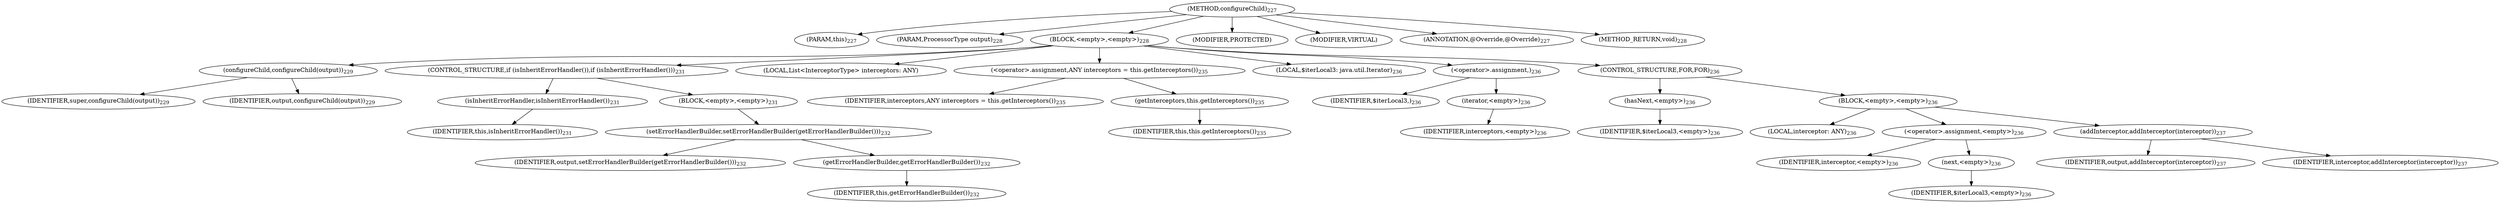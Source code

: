 digraph "configureChild" {  
"556" [label = <(METHOD,configureChild)<SUB>227</SUB>> ]
"44" [label = <(PARAM,this)<SUB>227</SUB>> ]
"557" [label = <(PARAM,ProcessorType output)<SUB>228</SUB>> ]
"558" [label = <(BLOCK,&lt;empty&gt;,&lt;empty&gt;)<SUB>228</SUB>> ]
"559" [label = <(configureChild,configureChild(output))<SUB>229</SUB>> ]
"560" [label = <(IDENTIFIER,super,configureChild(output))<SUB>229</SUB>> ]
"561" [label = <(IDENTIFIER,output,configureChild(output))<SUB>229</SUB>> ]
"562" [label = <(CONTROL_STRUCTURE,if (isInheritErrorHandler()),if (isInheritErrorHandler()))<SUB>231</SUB>> ]
"563" [label = <(isInheritErrorHandler,isInheritErrorHandler())<SUB>231</SUB>> ]
"43" [label = <(IDENTIFIER,this,isInheritErrorHandler())<SUB>231</SUB>> ]
"564" [label = <(BLOCK,&lt;empty&gt;,&lt;empty&gt;)<SUB>231</SUB>> ]
"565" [label = <(setErrorHandlerBuilder,setErrorHandlerBuilder(getErrorHandlerBuilder()))<SUB>232</SUB>> ]
"566" [label = <(IDENTIFIER,output,setErrorHandlerBuilder(getErrorHandlerBuilder()))<SUB>232</SUB>> ]
"567" [label = <(getErrorHandlerBuilder,getErrorHandlerBuilder())<SUB>232</SUB>> ]
"45" [label = <(IDENTIFIER,this,getErrorHandlerBuilder())<SUB>232</SUB>> ]
"568" [label = <(LOCAL,List&lt;InterceptorType&gt; interceptors: ANY)> ]
"569" [label = <(&lt;operator&gt;.assignment,ANY interceptors = this.getInterceptors())<SUB>235</SUB>> ]
"570" [label = <(IDENTIFIER,interceptors,ANY interceptors = this.getInterceptors())<SUB>235</SUB>> ]
"571" [label = <(getInterceptors,this.getInterceptors())<SUB>235</SUB>> ]
"46" [label = <(IDENTIFIER,this,this.getInterceptors())<SUB>235</SUB>> ]
"572" [label = <(LOCAL,$iterLocal3: java.util.Iterator)<SUB>236</SUB>> ]
"573" [label = <(&lt;operator&gt;.assignment,)<SUB>236</SUB>> ]
"574" [label = <(IDENTIFIER,$iterLocal3,)<SUB>236</SUB>> ]
"575" [label = <(iterator,&lt;empty&gt;)<SUB>236</SUB>> ]
"576" [label = <(IDENTIFIER,interceptors,&lt;empty&gt;)<SUB>236</SUB>> ]
"577" [label = <(CONTROL_STRUCTURE,FOR,FOR)<SUB>236</SUB>> ]
"578" [label = <(hasNext,&lt;empty&gt;)<SUB>236</SUB>> ]
"579" [label = <(IDENTIFIER,$iterLocal3,&lt;empty&gt;)<SUB>236</SUB>> ]
"580" [label = <(BLOCK,&lt;empty&gt;,&lt;empty&gt;)<SUB>236</SUB>> ]
"581" [label = <(LOCAL,interceptor: ANY)<SUB>236</SUB>> ]
"582" [label = <(&lt;operator&gt;.assignment,&lt;empty&gt;)<SUB>236</SUB>> ]
"583" [label = <(IDENTIFIER,interceptor,&lt;empty&gt;)<SUB>236</SUB>> ]
"584" [label = <(next,&lt;empty&gt;)<SUB>236</SUB>> ]
"585" [label = <(IDENTIFIER,$iterLocal3,&lt;empty&gt;)<SUB>236</SUB>> ]
"586" [label = <(addInterceptor,addInterceptor(interceptor))<SUB>237</SUB>> ]
"587" [label = <(IDENTIFIER,output,addInterceptor(interceptor))<SUB>237</SUB>> ]
"588" [label = <(IDENTIFIER,interceptor,addInterceptor(interceptor))<SUB>237</SUB>> ]
"589" [label = <(MODIFIER,PROTECTED)> ]
"590" [label = <(MODIFIER,VIRTUAL)> ]
"591" [label = <(ANNOTATION,@Override,@Override)<SUB>227</SUB>> ]
"592" [label = <(METHOD_RETURN,void)<SUB>228</SUB>> ]
  "556" -> "44" 
  "556" -> "557" 
  "556" -> "558" 
  "556" -> "589" 
  "556" -> "590" 
  "556" -> "591" 
  "556" -> "592" 
  "558" -> "559" 
  "558" -> "562" 
  "558" -> "568" 
  "558" -> "569" 
  "558" -> "572" 
  "558" -> "573" 
  "558" -> "577" 
  "559" -> "560" 
  "559" -> "561" 
  "562" -> "563" 
  "562" -> "564" 
  "563" -> "43" 
  "564" -> "565" 
  "565" -> "566" 
  "565" -> "567" 
  "567" -> "45" 
  "569" -> "570" 
  "569" -> "571" 
  "571" -> "46" 
  "573" -> "574" 
  "573" -> "575" 
  "575" -> "576" 
  "577" -> "578" 
  "577" -> "580" 
  "578" -> "579" 
  "580" -> "581" 
  "580" -> "582" 
  "580" -> "586" 
  "582" -> "583" 
  "582" -> "584" 
  "584" -> "585" 
  "586" -> "587" 
  "586" -> "588" 
}
